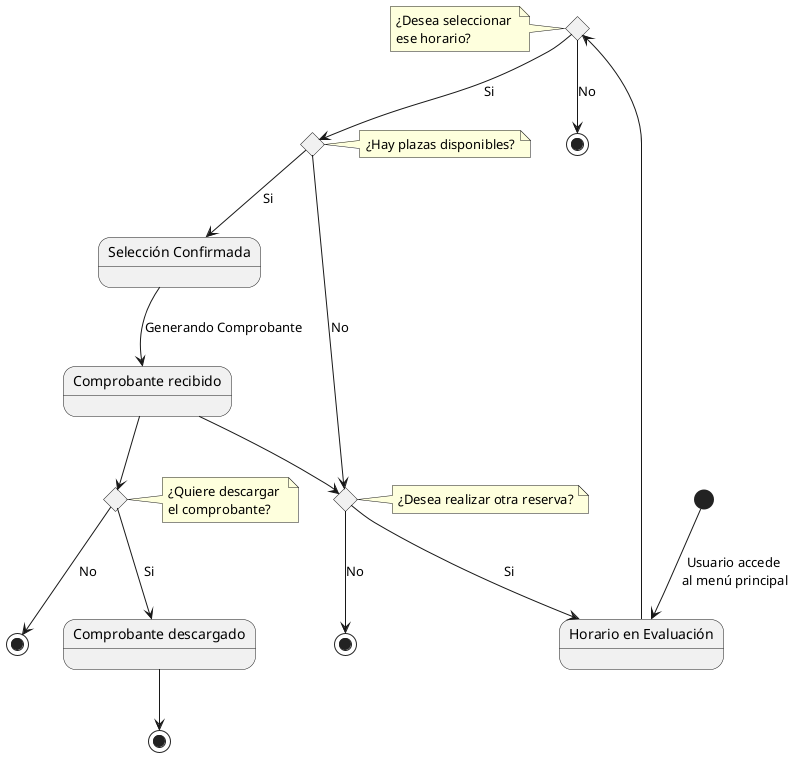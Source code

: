 @startuml
state "Horario en Evaluación" as long1
[*]-->long1 : Usuario accede \nal menú principal
state choice1 <<choice>>
note left of choice1: ¿Desea seleccionar \nese horario?
long1-->choice1
state choice2 <<choice>>
note right of choice2: ¿Hay plazas disponibles?
state end1 <<end>>
choice1-->end1 : No
choice1-->choice2 :Si
state "Selección Confirmada" as long2
choice2-->long2 : Si
state "Comprobante recibido" as long3
long2-->long3 : Generando Comprobante
state choice3 <<choice>> 
note right of choice3: ¿Desea realizar otra reserva?
long3-->choice3
choice3-->long1 :Si
choice3-->[*] :No
choice2-->choice3: No
state choice4 <<choice>>
note right of choice4: ¿Quiere descargar \nel comprobante?
long3-->choice4
state end3 <<end>>
choice4-->end3 :No
state "Comprobante descargado" as long5
choice4-->long5: Si
state end4 <<end>>
long5-->end4
@enduml